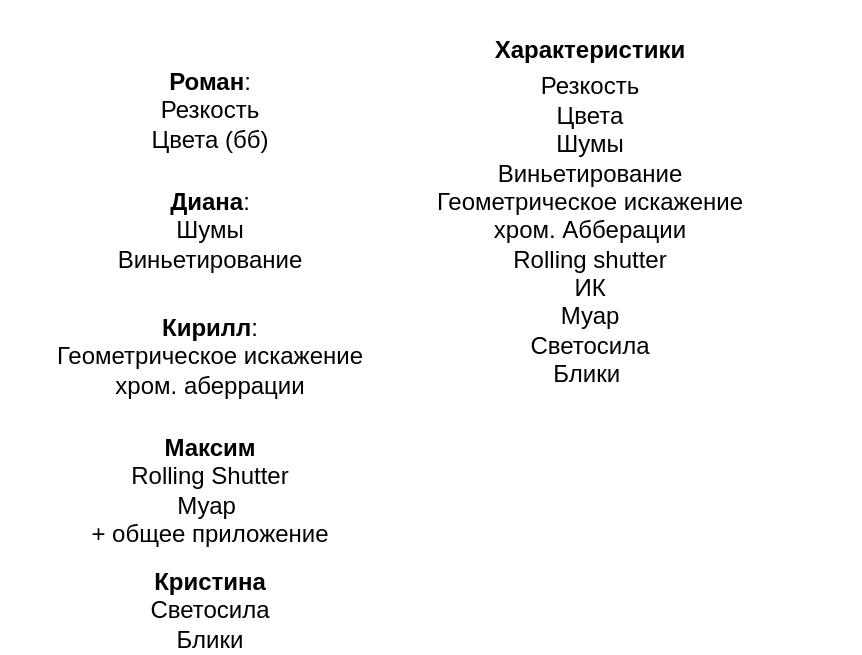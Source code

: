 <mxfile version="26.1.3">
  <diagram name="Страница — 1" id="ttHTj2BRp232E3ya2YmA">
    <mxGraphModel dx="1242" dy="575" grid="1" gridSize="10" guides="1" tooltips="1" connect="1" arrows="1" fold="1" page="1" pageScale="1" pageWidth="1920" pageHeight="1200" math="0" shadow="0">
      <root>
        <mxCell id="0" />
        <mxCell id="1" parent="0" />
        <mxCell id="gY2CUuTmCkJey6hMHE3h-1" value="&lt;b&gt;Характеристики&lt;/b&gt;" style="text;html=1;align=center;verticalAlign=middle;whiteSpace=wrap;rounded=0;" parent="1" vertex="1">
          <mxGeometry x="640" y="370" width="120" height="30" as="geometry" />
        </mxCell>
        <mxCell id="gY2CUuTmCkJey6hMHE3h-2" value="Резкость&lt;div&gt;Цвета&lt;/div&gt;&lt;div&gt;Шумы&lt;/div&gt;&lt;div&gt;Виньетирование&lt;/div&gt;&lt;div&gt;Геометрическое искажение&lt;/div&gt;&lt;div&gt;хром. Абберации&lt;/div&gt;&lt;div&gt;Rolling shutter&lt;/div&gt;&lt;div&gt;ИК&lt;/div&gt;&lt;div&gt;Муар&lt;/div&gt;&lt;div&gt;Светосила&lt;/div&gt;&lt;div&gt;Блики&amp;nbsp;&lt;/div&gt;" style="text;html=1;align=center;verticalAlign=middle;whiteSpace=wrap;rounded=0;" parent="1" vertex="1">
          <mxGeometry x="565" y="360" width="270" height="230" as="geometry" />
        </mxCell>
        <mxCell id="gY2CUuTmCkJey6hMHE3h-4" value="&lt;b&gt;Роман&lt;/b&gt;:&lt;div&gt;Резкость&lt;/div&gt;&lt;div&gt;Цвета (бб)&lt;/div&gt;" style="text;html=1;align=center;verticalAlign=middle;whiteSpace=wrap;rounded=0;" parent="1" vertex="1">
          <mxGeometry x="460" y="400" width="100" height="30" as="geometry" />
        </mxCell>
        <mxCell id="gY2CUuTmCkJey6hMHE3h-5" value="&lt;b&gt;Диана&lt;/b&gt;:&lt;div&gt;Шумы&lt;/div&gt;&lt;div&gt;Виньетирование&lt;/div&gt;" style="text;html=1;align=center;verticalAlign=middle;whiteSpace=wrap;rounded=0;" parent="1" vertex="1">
          <mxGeometry x="480" y="460" width="60" height="30" as="geometry" />
        </mxCell>
        <mxCell id="gY2CUuTmCkJey6hMHE3h-6" value="&lt;b&gt;Кирилл&lt;/b&gt;:&lt;div&gt;Геометрическое искажение&lt;/div&gt;&lt;div&gt;хром. аберрации&lt;/div&gt;&lt;div&gt;&lt;br&gt;&lt;/div&gt;" style="text;html=1;align=center;verticalAlign=middle;whiteSpace=wrap;rounded=0;" parent="1" vertex="1">
          <mxGeometry x="420" y="500" width="180" height="90" as="geometry" />
        </mxCell>
        <mxCell id="gY2CUuTmCkJey6hMHE3h-7" value="&lt;b&gt;Максим&lt;/b&gt;&lt;div&gt;Rolling Shutter&lt;/div&gt;&lt;div&gt;Муар&amp;nbsp;&lt;/div&gt;&lt;div&gt;+ общее приложение&lt;/div&gt;" style="text;html=1;align=center;verticalAlign=middle;whiteSpace=wrap;rounded=0;" parent="1" vertex="1">
          <mxGeometry x="405" y="590" width="210" height="30" as="geometry" />
        </mxCell>
        <mxCell id="gY2CUuTmCkJey6hMHE3h-8" value="&lt;b&gt;Кристина&lt;/b&gt;&lt;div&gt;Светосила&lt;/div&gt;&lt;div&gt;Блики&lt;/div&gt;" style="text;html=1;align=center;verticalAlign=middle;whiteSpace=wrap;rounded=0;" parent="1" vertex="1">
          <mxGeometry x="480" y="650" width="60" height="30" as="geometry" />
        </mxCell>
      </root>
    </mxGraphModel>
  </diagram>
</mxfile>

